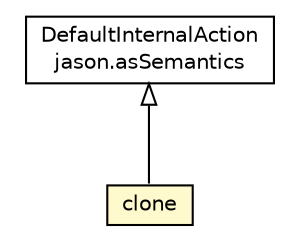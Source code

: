 #!/usr/local/bin/dot
#
# Class diagram 
# Generated by UMLGraph version R5_6_6-1-g9240c4 (http://www.umlgraph.org/)
#

digraph G {
	edge [fontname="Helvetica",fontsize=10,labelfontname="Helvetica",labelfontsize=10];
	node [fontname="Helvetica",fontsize=10,shape=plaintext];
	nodesep=0.25;
	ranksep=0.5;
	// jason.asSemantics.DefaultInternalAction
	c51672 [label=<<table title="jason.asSemantics.DefaultInternalAction" border="0" cellborder="1" cellspacing="0" cellpadding="2" port="p" href="../asSemantics/DefaultInternalAction.html">
		<tr><td><table border="0" cellspacing="0" cellpadding="1">
<tr><td align="center" balign="center"> DefaultInternalAction </td></tr>
<tr><td align="center" balign="center"> jason.asSemantics </td></tr>
		</table></td></tr>
		</table>>, URL="../asSemantics/DefaultInternalAction.html", fontname="Helvetica", fontcolor="black", fontsize=10.0];
	// jason.stdlib.clone
	c51888 [label=<<table title="jason.stdlib.clone" border="0" cellborder="1" cellspacing="0" cellpadding="2" port="p" bgcolor="lemonChiffon" href="./clone.html">
		<tr><td><table border="0" cellspacing="0" cellpadding="1">
<tr><td align="center" balign="center"> clone </td></tr>
		</table></td></tr>
		</table>>, URL="./clone.html", fontname="Helvetica", fontcolor="black", fontsize=10.0];
	//jason.stdlib.clone extends jason.asSemantics.DefaultInternalAction
	c51672:p -> c51888:p [dir=back,arrowtail=empty];
}

